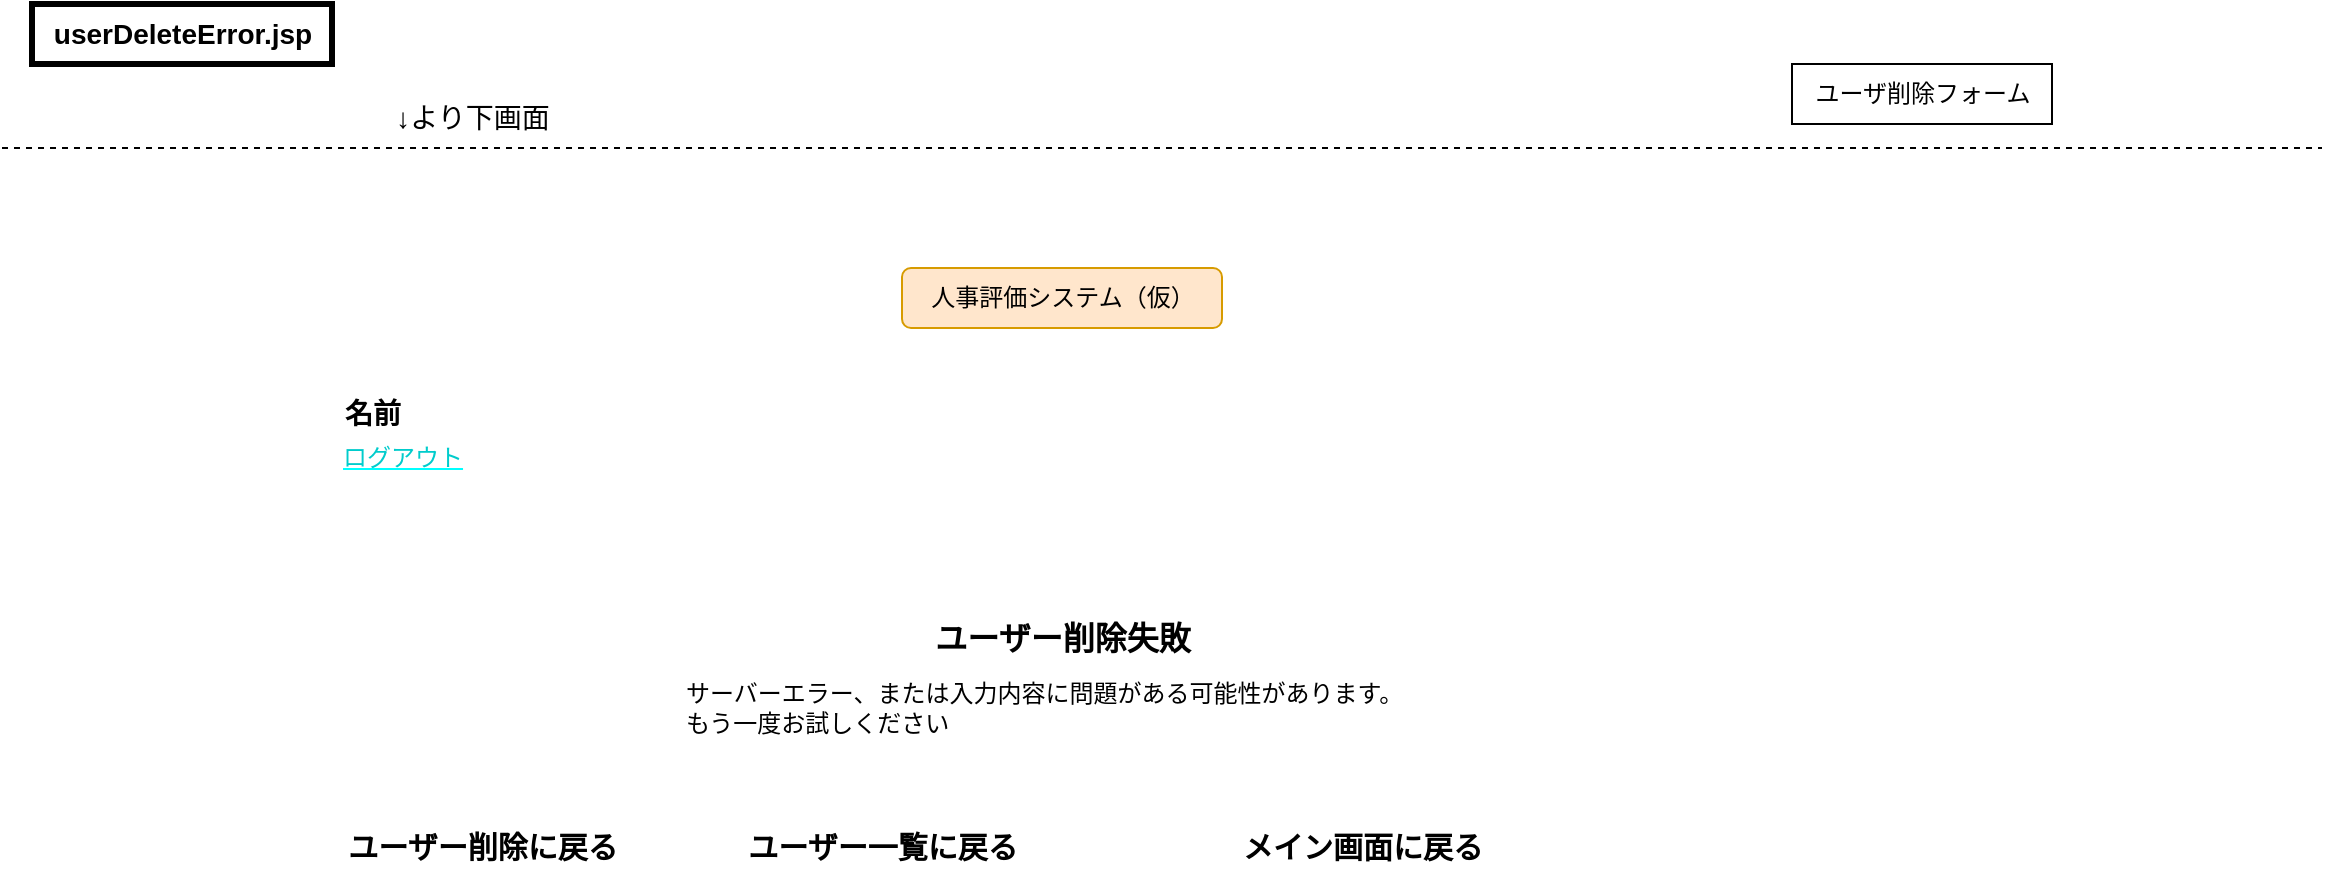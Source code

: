 <mxfile>
    <diagram id="myyLHB51UO-aXW6WOLaH" name="ページ1">
        <mxGraphModel dx="1386" dy="787" grid="1" gridSize="10" guides="1" tooltips="1" connect="1" arrows="1" fold="1" page="1" pageScale="1" pageWidth="1169" pageHeight="827" math="0" shadow="0">
            <root>
                <mxCell id="0"/>
                <mxCell id="1" parent="0"/>
                <mxCell id="2" value="&lt;font style=&quot;&quot;&gt;&lt;span style=&quot;font-size: 14px;&quot;&gt;&lt;b&gt;userDeleteError&lt;/b&gt;&lt;/span&gt;&lt;b style=&quot;font-size: 14px;&quot;&gt;.jsp&lt;/b&gt;&lt;/font&gt;" style="text;html=1;align=center;verticalAlign=middle;resizable=0;points=[];autosize=1;strokeColor=default;fillColor=none;strokeWidth=3;" parent="1" vertex="1">
                    <mxGeometry x="15" y="8" width="150" height="30" as="geometry"/>
                </mxCell>
                <mxCell id="3" value="" style="endArrow=none;dashed=1;html=1;" parent="1" edge="1">
                    <mxGeometry width="50" height="50" relative="1" as="geometry">
                        <mxPoint y="80" as="sourcePoint"/>
                        <mxPoint x="1160" y="80" as="targetPoint"/>
                    </mxGeometry>
                </mxCell>
                <mxCell id="4" value="&lt;font style=&quot;font-size: 14px;&quot;&gt;↓より下画面&lt;/font&gt;" style="text;html=1;align=center;verticalAlign=middle;resizable=0;points=[];autosize=1;strokeColor=none;fillColor=none;" parent="1" vertex="1">
                    <mxGeometry x="185" y="50" width="100" height="30" as="geometry"/>
                </mxCell>
                <mxCell id="6" value="人事評価システム（仮）" style="text;html=1;align=center;verticalAlign=middle;resizable=0;points=[];autosize=1;strokeColor=#d79b00;fillColor=#ffe6cc;labelBackgroundColor=none;rounded=1;" parent="1" vertex="1">
                    <mxGeometry x="450" y="140" width="160" height="30" as="geometry"/>
                </mxCell>
                <mxCell id="26" value="&lt;b&gt;&lt;font style=&quot;font-size: 14px;&quot;&gt;名前&lt;/font&gt;&lt;/b&gt;" style="text;html=1;align=center;verticalAlign=middle;resizable=0;points=[];autosize=1;strokeColor=none;fillColor=none;" parent="1" vertex="1">
                    <mxGeometry x="160" y="198" width="50" height="30" as="geometry"/>
                </mxCell>
                <mxCell id="28" value="ユーザ削除フォーム" style="text;html=1;align=center;verticalAlign=middle;resizable=0;points=[];autosize=1;strokeColor=default;fillColor=none;" parent="1" vertex="1">
                    <mxGeometry x="895" y="38" width="130" height="30" as="geometry"/>
                </mxCell>
                <mxCell id="48" value="&lt;u&gt;&lt;font style=&quot;color: rgb(0, 204, 204);&quot;&gt;ログアウト&lt;/font&gt;&lt;/u&gt;" style="text;html=1;align=center;verticalAlign=middle;resizable=0;points=[];autosize=1;fontColor=#00FFFF;" parent="1" vertex="1">
                    <mxGeometry x="160" y="220" width="80" height="30" as="geometry"/>
                </mxCell>
                <mxCell id="49" value="&lt;font style=&quot;font-size: 15px;&quot;&gt;&lt;b&gt;ユーザー一覧に戻る&lt;/b&gt;&lt;/font&gt;" style="text;html=1;align=center;verticalAlign=middle;resizable=0;points=[];autosize=1;strokeColor=none;fillColor=none;" parent="1" vertex="1">
                    <mxGeometry x="360" y="414" width="160" height="30" as="geometry"/>
                </mxCell>
                <mxCell id="101" value="&lt;span style=&quot;font-size: 15px;&quot;&gt;&lt;b&gt;メイン画面に戻る&lt;/b&gt;&lt;/span&gt;" style="text;html=1;align=center;verticalAlign=middle;resizable=0;points=[];autosize=1;strokeColor=none;fillColor=none;" parent="1" vertex="1">
                    <mxGeometry x="610" y="414" width="140" height="30" as="geometry"/>
                </mxCell>
                <mxCell id="102" value="&lt;b&gt;&lt;font style=&quot;font-size: 16px;&quot;&gt;ユーザー削除失敗&lt;/font&gt;&lt;/b&gt;" style="text;html=1;align=center;verticalAlign=middle;resizable=0;points=[];autosize=1;strokeColor=none;fillColor=none;" parent="1" vertex="1">
                    <mxGeometry x="455" y="310" width="150" height="30" as="geometry"/>
                </mxCell>
                <mxCell id="104" value="&lt;span style=&quot;font-family: monospace; font-size: 0px; text-align: start;&quot;&gt;%3CmxGraphModel%3E%3Croot%3E%3CmxCell%20id%3D%220%22%2F%3E%3CmxCell%20id%3D%221%22%20parent%3D%220%22%2F%3E%3CmxCell%20id%3D%222%22%20value%3D%22%26lt%3Bspan%20style%3D%26quot%3Bpadding%3A%200px%200px%200px%202px%3B%26quot%3B%26gt%3B%26lt%3Bspan%20style%3D%26quot%3Bcolor%3A%20rgb(204%2C%20204%2C%20204)%3B%20font-family%3A%20%26amp%3Bquot%3B%EF%BC%AD%EF%BC%B3%20%E3%82%B4%E3%82%B7%E3%83%83%E3%82%AF%26amp%3Bquot%3B%3B%20font-size%3A%209pt%3B%20white-space-collapse%3A%20preserve%3B%26quot%3B%26gt%3B%26lt%3Bspan%20style%3D%26quot%3Bcolor%3A%20rgb(217%2C%20232%2C%20247)%3B%26quot%3B%26gt%3B%E3%82%B5%E3%83%BC%E3%83%90%E3%83%BC%E3%82%A8%E3%83%A9%E3%83%BC%E3%80%81%E3%81%BE%E3%81%9F%E3%81%AF%E5%85%A5%E5%8A%9B%E5%86%85%E5%AE%B9%E3%81%AB%E5%95%8F%E9%A1%8C%E3%81%8C%E3%81%82%E3%82%8B%E5%8F%AF%E8%83%BD%E6%80%A7%E3%81%8C%E3%81%82%E3%82%8A%E3%81%BE%E3%81%99%E3%80%82%26lt%3B%2Fspan%26gt%3B%26lt%3B%2Fspan%26gt%3B%26lt%3B%2Fspan%26gt%3B%22%20style%3D%22text%3Bhtml%3D1%3Balign%3Dcenter%3BverticalAlign%3Dmiddle%3Bresizable%3D0%3Bpoints%3D%5B%5D%3Bautosize%3D1%3BstrokeColor%3Dnone%3BfillColor%3Dnone%3BlabelBorderColor%3Dnone%3BlabelBackgroundColor%3Dnone%3BstrokeWidth%3D5%3B%22%20vertex%3D%221%22%20parent%3D%221%22%3E%3CmxGeometry%20x%3D%22315%22%20y%3D%22348%22%20width%3D%22390%22%20height%3D%2230%22%20as%3D%22geometry%22%2F%3E%3C%2FmxCell%3E%3C%2Froot%3E%3C%2FmxGraphModel%3&lt;/span&gt;" style="text;html=1;align=center;verticalAlign=middle;resizable=0;points=[];autosize=1;strokeColor=none;fillColor=none;" parent="1" vertex="1">
                    <mxGeometry x="500" y="328" width="20" height="30" as="geometry"/>
                </mxCell>
                <mxCell id="108" value="サーバーエラー、または入力内容に問題がある可能性があります。&lt;div&gt;もう一度お試しください&lt;/div&gt;" style="text;html=1;align=left;verticalAlign=middle;resizable=0;points=[];autosize=1;strokeColor=none;fillColor=none;" parent="1" vertex="1">
                    <mxGeometry x="340" y="340" width="380" height="40" as="geometry"/>
                </mxCell>
                <mxCell id="109" value="&lt;font style=&quot;font-size: 15px;&quot;&gt;&lt;b&gt;ユーザー削除に戻る&lt;/b&gt;&lt;/font&gt;" style="text;html=1;align=center;verticalAlign=middle;resizable=0;points=[];autosize=1;strokeColor=none;fillColor=none;" parent="1" vertex="1">
                    <mxGeometry x="160" y="414" width="160" height="30" as="geometry"/>
                </mxCell>
            </root>
        </mxGraphModel>
    </diagram>
</mxfile>